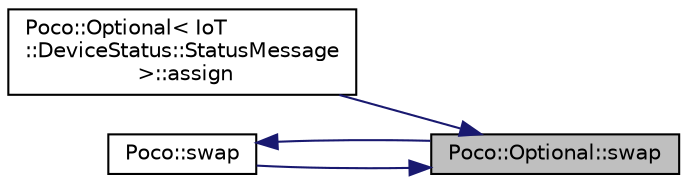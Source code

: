 digraph "Poco::Optional::swap"
{
 // LATEX_PDF_SIZE
  edge [fontname="Helvetica",fontsize="10",labelfontname="Helvetica",labelfontsize="10"];
  node [fontname="Helvetica",fontsize="10",shape=record];
  rankdir="RL";
  Node1 [label="Poco::Optional::swap",height=0.2,width=0.4,color="black", fillcolor="grey75", style="filled", fontcolor="black",tooltip=" "];
  Node1 -> Node2 [dir="back",color="midnightblue",fontsize="10",style="solid",fontname="Helvetica"];
  Node2 [label="Poco::Optional\< IoT\l::DeviceStatus::StatusMessage\l \>::assign",height=0.2,width=0.4,color="black", fillcolor="white", style="filled",URL="$classPoco_1_1Optional.html#a81c949a65fec63d7c34b711da293b04a",tooltip="Assigns another Optional."];
  Node1 -> Node3 [dir="back",color="midnightblue",fontsize="10",style="solid",fontname="Helvetica"];
  Node3 [label="Poco::swap",height=0.2,width=0.4,color="black", fillcolor="white", style="filled",URL="$namespacePoco.html#a337fb5e27789450ea7729e4af51fe6be",tooltip=" "];
  Node3 -> Node1 [dir="back",color="midnightblue",fontsize="10",style="solid",fontname="Helvetica"];
}
